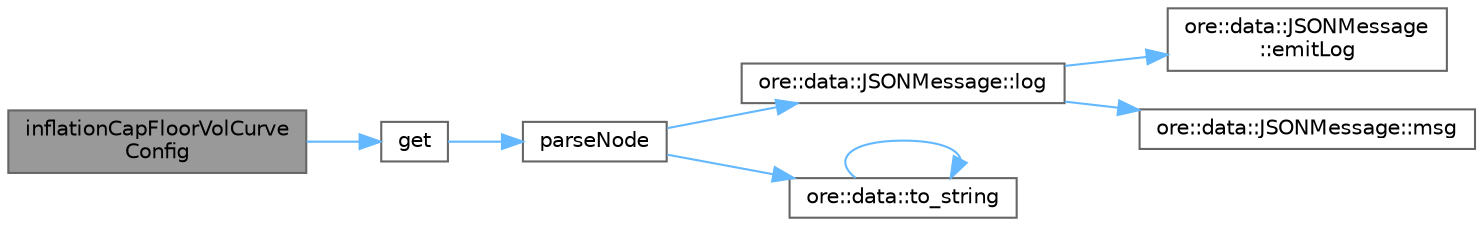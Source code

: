 digraph "inflationCapFloorVolCurveConfig"
{
 // INTERACTIVE_SVG=YES
 // LATEX_PDF_SIZE
  bgcolor="transparent";
  edge [fontname=Helvetica,fontsize=10,labelfontname=Helvetica,labelfontsize=10];
  node [fontname=Helvetica,fontsize=10,shape=box,height=0.2,width=0.4];
  rankdir="LR";
  Node1 [label="inflationCapFloorVolCurve\lConfig",height=0.2,width=0.4,color="gray40", fillcolor="grey60", style="filled", fontcolor="black",tooltip=" "];
  Node1 -> Node2 [color="steelblue1",style="solid"];
  Node2 [label="get",height=0.2,width=0.4,color="grey40", fillcolor="white", style="filled",URL="$classore_1_1data_1_1_curve_configurations.html#a04f00e9080c4647c43cb2d050a75fb0e",tooltip=" "];
  Node2 -> Node3 [color="steelblue1",style="solid"];
  Node3 [label="parseNode",height=0.2,width=0.4,color="grey40", fillcolor="white", style="filled",URL="$classore_1_1data_1_1_curve_configurations.html#ae21cee2080e2120466063e68c1a3e2a9",tooltip=" "];
  Node3 -> Node4 [color="steelblue1",style="solid"];
  Node4 [label="ore::data::JSONMessage::log",height=0.2,width=0.4,color="grey40", fillcolor="white", style="filled",URL="$classore_1_1data_1_1_j_s_o_n_message.html#a5e21eca2668ed948bdc409b19a78e5bb",tooltip="generate Boost log record to pass to corresponding sinks"];
  Node4 -> Node5 [color="steelblue1",style="solid"];
  Node5 [label="ore::data::JSONMessage\l::emitLog",height=0.2,width=0.4,color="grey40", fillcolor="white", style="filled",URL="$classore_1_1data_1_1_j_s_o_n_message.html#a6a9077605df871e6e961dd0099645b35",tooltip="generate Boost log record - this method is called by log()"];
  Node4 -> Node6 [color="steelblue1",style="solid"];
  Node6 [label="ore::data::JSONMessage::msg",height=0.2,width=0.4,color="grey40", fillcolor="white", style="filled",URL="$classore_1_1data_1_1_j_s_o_n_message.html#a39f83a0ab38c425a8844c8892b93d69e",tooltip="return a std::string for the log file"];
  Node3 -> Node7 [color="steelblue1",style="solid"];
  Node7 [label="ore::data::to_string",height=0.2,width=0.4,color="grey40", fillcolor="white", style="filled",URL="$namespaceore_1_1data.html#a86651dfeb5c18ee891f7a4734d8cf455",tooltip=" "];
  Node7 -> Node7 [color="steelblue1",style="solid"];
}
